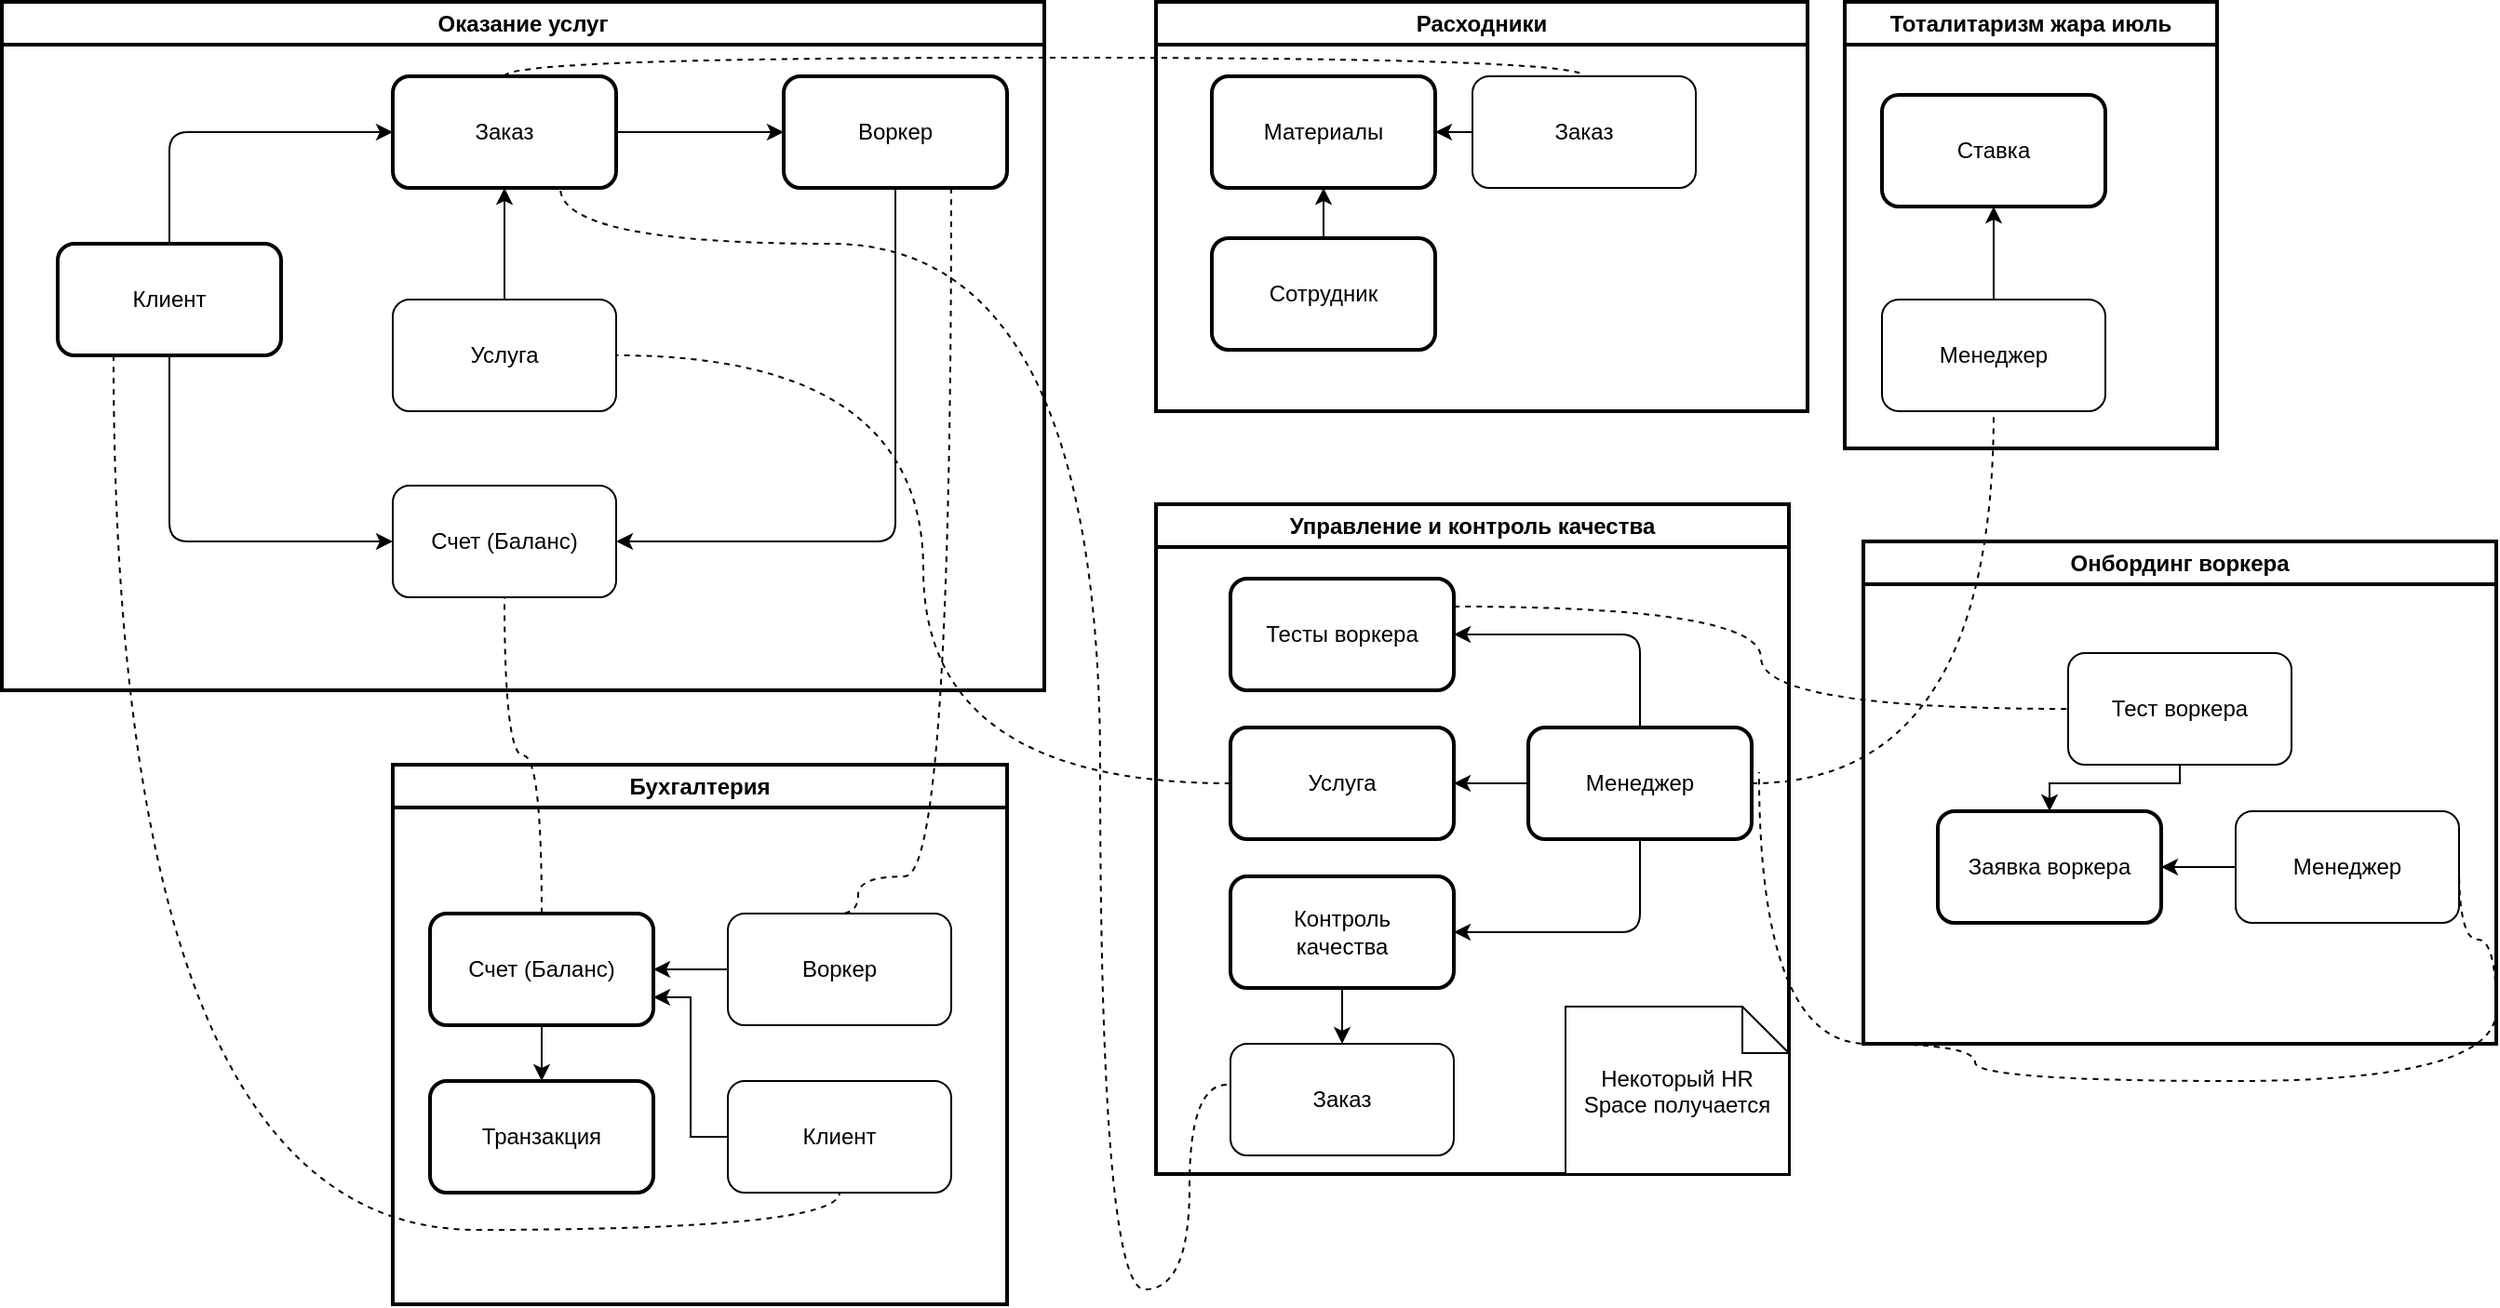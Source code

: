 <mxfile version="22.1.2" type="device">
  <diagram name="Page-1" id="F_hivyQ5DFcQ6GrOG33M">
    <mxGraphModel dx="1886" dy="1069" grid="1" gridSize="10" guides="1" tooltips="1" connect="1" arrows="1" fold="1" page="1" pageScale="1" pageWidth="1169" pageHeight="827" math="0" shadow="0">
      <root>
        <mxCell id="0" />
        <mxCell id="1" parent="0" />
        <mxCell id="fCks7QzIpieRSXXq4J3l-1" value="Оказание услуг" style="swimlane;whiteSpace=wrap;html=1;strokeWidth=2;" parent="1" vertex="1">
          <mxGeometry x="20" y="20" width="560" height="370" as="geometry" />
        </mxCell>
        <mxCell id="fCks7QzIpieRSXXq4J3l-10" style="edgeStyle=orthogonalEdgeStyle;rounded=1;orthogonalLoop=1;jettySize=auto;html=1;exitX=0.5;exitY=1;exitDx=0;exitDy=0;entryX=1;entryY=0.5;entryDx=0;entryDy=0;jumpStyle=arc;" parent="fCks7QzIpieRSXXq4J3l-1" source="fCks7QzIpieRSXXq4J3l-6" target="fCks7QzIpieRSXXq4J3l-8" edge="1">
          <mxGeometry relative="1" as="geometry" />
        </mxCell>
        <mxCell id="fCks7QzIpieRSXXq4J3l-3" value="Заказ" style="rounded=1;whiteSpace=wrap;html=1;strokeWidth=2;" parent="fCks7QzIpieRSXXq4J3l-1" vertex="1">
          <mxGeometry x="210" y="40" width="120" height="60" as="geometry" />
        </mxCell>
        <mxCell id="fCks7QzIpieRSXXq4J3l-4" style="edgeStyle=orthogonalEdgeStyle;rounded=1;orthogonalLoop=1;jettySize=auto;html=1;exitX=0.5;exitY=0;exitDx=0;exitDy=0;entryX=0;entryY=0.5;entryDx=0;entryDy=0;" parent="fCks7QzIpieRSXXq4J3l-1" source="fCks7QzIpieRSXXq4J3l-5" target="fCks7QzIpieRSXXq4J3l-3" edge="1">
          <mxGeometry relative="1" as="geometry" />
        </mxCell>
        <mxCell id="fCks7QzIpieRSXXq4J3l-5" value="Клиент" style="rounded=1;whiteSpace=wrap;html=1;strokeWidth=2;" parent="fCks7QzIpieRSXXq4J3l-1" vertex="1">
          <mxGeometry x="30" y="130" width="120" height="60" as="geometry" />
        </mxCell>
        <mxCell id="fCks7QzIpieRSXXq4J3l-6" value="Воркер" style="rounded=1;whiteSpace=wrap;html=1;strokeWidth=2;" parent="fCks7QzIpieRSXXq4J3l-1" vertex="1">
          <mxGeometry x="420" y="40" width="120" height="60" as="geometry" />
        </mxCell>
        <mxCell id="fCks7QzIpieRSXXq4J3l-7" style="edgeStyle=orthogonalEdgeStyle;rounded=0;orthogonalLoop=1;jettySize=auto;html=1;exitX=1;exitY=0.5;exitDx=0;exitDy=0;" parent="fCks7QzIpieRSXXq4J3l-1" source="fCks7QzIpieRSXXq4J3l-3" target="fCks7QzIpieRSXXq4J3l-6" edge="1">
          <mxGeometry relative="1" as="geometry" />
        </mxCell>
        <mxCell id="fCks7QzIpieRSXXq4J3l-8" value="Счет (Баланс)" style="rounded=1;whiteSpace=wrap;html=1;" parent="fCks7QzIpieRSXXq4J3l-1" vertex="1">
          <mxGeometry x="210" y="260" width="120" height="60" as="geometry" />
        </mxCell>
        <mxCell id="fCks7QzIpieRSXXq4J3l-9" style="edgeStyle=orthogonalEdgeStyle;rounded=1;orthogonalLoop=1;jettySize=auto;html=1;exitX=0.5;exitY=1;exitDx=0;exitDy=0;entryX=0;entryY=0.5;entryDx=0;entryDy=0;" parent="fCks7QzIpieRSXXq4J3l-1" source="fCks7QzIpieRSXXq4J3l-5" target="fCks7QzIpieRSXXq4J3l-8" edge="1">
          <mxGeometry relative="1" as="geometry" />
        </mxCell>
        <mxCell id="fCks7QzIpieRSXXq4J3l-11" style="edgeStyle=orthogonalEdgeStyle;rounded=0;orthogonalLoop=1;jettySize=auto;html=1;exitX=0.5;exitY=0;exitDx=0;exitDy=0;entryX=0.5;entryY=1;entryDx=0;entryDy=0;" parent="fCks7QzIpieRSXXq4J3l-1" source="fCks7QzIpieRSXXq4J3l-12" target="fCks7QzIpieRSXXq4J3l-3" edge="1">
          <mxGeometry relative="1" as="geometry" />
        </mxCell>
        <mxCell id="fCks7QzIpieRSXXq4J3l-12" value="Услуга" style="rounded=1;whiteSpace=wrap;html=1;strokeWidth=1;" parent="fCks7QzIpieRSXXq4J3l-1" vertex="1">
          <mxGeometry x="210" y="160" width="120" height="60" as="geometry" />
        </mxCell>
        <mxCell id="fCks7QzIpieRSXXq4J3l-14" value="Расходники" style="swimlane;whiteSpace=wrap;html=1;strokeWidth=2;" parent="1" vertex="1">
          <mxGeometry x="640" y="20" width="350" height="220" as="geometry" />
        </mxCell>
        <mxCell id="fCks7QzIpieRSXXq4J3l-15" value="Материалы" style="rounded=1;whiteSpace=wrap;html=1;strokeWidth=2;" parent="fCks7QzIpieRSXXq4J3l-14" vertex="1">
          <mxGeometry x="30" y="40" width="120" height="60" as="geometry" />
        </mxCell>
        <mxCell id="fCks7QzIpieRSXXq4J3l-44" value="" style="edgeStyle=orthogonalEdgeStyle;rounded=0;orthogonalLoop=1;jettySize=auto;html=1;" parent="fCks7QzIpieRSXXq4J3l-14" source="fCks7QzIpieRSXXq4J3l-43" target="fCks7QzIpieRSXXq4J3l-15" edge="1">
          <mxGeometry relative="1" as="geometry" />
        </mxCell>
        <mxCell id="fCks7QzIpieRSXXq4J3l-43" value="Сотрудник" style="rounded=1;whiteSpace=wrap;html=1;strokeWidth=2;" parent="fCks7QzIpieRSXXq4J3l-14" vertex="1">
          <mxGeometry x="30" y="127" width="120" height="60" as="geometry" />
        </mxCell>
        <mxCell id="fCks7QzIpieRSXXq4J3l-46" value="" style="edgeStyle=orthogonalEdgeStyle;rounded=0;orthogonalLoop=1;jettySize=auto;html=1;" parent="fCks7QzIpieRSXXq4J3l-14" source="fCks7QzIpieRSXXq4J3l-45" target="fCks7QzIpieRSXXq4J3l-15" edge="1">
          <mxGeometry relative="1" as="geometry" />
        </mxCell>
        <mxCell id="fCks7QzIpieRSXXq4J3l-45" value="Заказ" style="rounded=1;whiteSpace=wrap;html=1;" parent="fCks7QzIpieRSXXq4J3l-14" vertex="1">
          <mxGeometry x="170" y="40" width="120" height="60" as="geometry" />
        </mxCell>
        <mxCell id="fCks7QzIpieRSXXq4J3l-17" value="Онбординг воркера" style="swimlane;whiteSpace=wrap;html=1;strokeWidth=2;" parent="1" vertex="1">
          <mxGeometry x="1020" y="310" width="340" height="270" as="geometry" />
        </mxCell>
        <mxCell id="fCks7QzIpieRSXXq4J3l-18" value="" style="edgeStyle=orthogonalEdgeStyle;rounded=0;orthogonalLoop=1;jettySize=auto;html=1;" parent="fCks7QzIpieRSXXq4J3l-17" source="fCks7QzIpieRSXXq4J3l-19" target="fCks7QzIpieRSXXq4J3l-24" edge="1">
          <mxGeometry relative="1" as="geometry" />
        </mxCell>
        <mxCell id="fCks7QzIpieRSXXq4J3l-19" value="Менеджер" style="rounded=1;whiteSpace=wrap;html=1;strokeWidth=1;" parent="fCks7QzIpieRSXXq4J3l-17" vertex="1">
          <mxGeometry x="200" y="145" width="120" height="60" as="geometry" />
        </mxCell>
        <mxCell id="8VoZBCtPtkcEc6Na4JY_-22" style="edgeStyle=orthogonalEdgeStyle;rounded=0;orthogonalLoop=1;jettySize=auto;html=1;exitX=0.5;exitY=1;exitDx=0;exitDy=0;" edge="1" parent="fCks7QzIpieRSXXq4J3l-17" source="fCks7QzIpieRSXXq4J3l-21" target="fCks7QzIpieRSXXq4J3l-24">
          <mxGeometry relative="1" as="geometry">
            <Array as="points">
              <mxPoint x="170" y="130" />
              <mxPoint x="100" y="130" />
            </Array>
          </mxGeometry>
        </mxCell>
        <mxCell id="fCks7QzIpieRSXXq4J3l-21" value="Тест воркера" style="rounded=1;whiteSpace=wrap;html=1;strokeWidth=1;" parent="fCks7QzIpieRSXXq4J3l-17" vertex="1">
          <mxGeometry x="110" y="60" width="120" height="60" as="geometry" />
        </mxCell>
        <mxCell id="fCks7QzIpieRSXXq4J3l-24" value="Заявка воркера" style="rounded=1;whiteSpace=wrap;html=1;strokeWidth=2;" parent="fCks7QzIpieRSXXq4J3l-17" vertex="1">
          <mxGeometry x="40" y="145" width="120" height="60" as="geometry" />
        </mxCell>
        <mxCell id="fCks7QzIpieRSXXq4J3l-26" style="edgeStyle=orthogonalEdgeStyle;orthogonalLoop=1;jettySize=auto;html=1;exitX=-0.017;exitY=0.367;exitDx=0;exitDy=0;entryX=0.75;entryY=1;entryDx=0;entryDy=0;endArrow=none;endFill=0;dashed=1;jumpStyle=arc;curved=1;exitPerimeter=0;" parent="1" source="8VoZBCtPtkcEc6Na4JY_-10" target="fCks7QzIpieRSXXq4J3l-3" edge="1">
          <mxGeometry relative="1" as="geometry">
            <Array as="points">
              <mxPoint x="658" y="712" />
              <mxPoint x="610" y="712" />
              <mxPoint x="610" y="150" />
              <mxPoint x="320" y="150" />
            </Array>
            <mxPoint x="680" y="590" as="sourcePoint" />
          </mxGeometry>
        </mxCell>
        <mxCell id="fCks7QzIpieRSXXq4J3l-27" value="Бухгалтерия" style="swimlane;whiteSpace=wrap;html=1;strokeWidth=2;" parent="1" vertex="1">
          <mxGeometry x="230" y="430" width="330" height="290" as="geometry" />
        </mxCell>
        <mxCell id="fCks7QzIpieRSXXq4J3l-28" style="edgeStyle=orthogonalEdgeStyle;rounded=0;orthogonalLoop=1;jettySize=auto;html=1;exitX=0.5;exitY=0;exitDx=0;exitDy=0;entryX=0.5;entryY=1;entryDx=0;entryDy=0;" parent="fCks7QzIpieRSXXq4J3l-27" edge="1">
          <mxGeometry relative="1" as="geometry">
            <mxPoint x="300" y="150" as="targetPoint" />
          </mxGeometry>
        </mxCell>
        <mxCell id="fCks7QzIpieRSXXq4J3l-29" style="edgeStyle=orthogonalEdgeStyle;rounded=0;orthogonalLoop=1;jettySize=auto;html=1;exitX=0.5;exitY=0;exitDx=0;exitDy=0;entryX=0;entryY=0.5;entryDx=0;entryDy=0;" parent="fCks7QzIpieRSXXq4J3l-27" edge="1">
          <mxGeometry relative="1" as="geometry">
            <mxPoint x="240" y="217" as="targetPoint" />
          </mxGeometry>
        </mxCell>
        <mxCell id="fCks7QzIpieRSXXq4J3l-30" style="edgeStyle=orthogonalEdgeStyle;rounded=0;orthogonalLoop=1;jettySize=auto;html=1;exitX=1;exitY=0.5;exitDx=0;exitDy=0;" parent="fCks7QzIpieRSXXq4J3l-27" edge="1">
          <mxGeometry relative="1" as="geometry">
            <mxPoint x="360" y="217" as="sourcePoint" />
          </mxGeometry>
        </mxCell>
        <mxCell id="fCks7QzIpieRSXXq4J3l-31" value="Счет (Баланс)" style="rounded=1;whiteSpace=wrap;html=1;strokeWidth=2;" parent="fCks7QzIpieRSXXq4J3l-27" vertex="1">
          <mxGeometry x="20" y="80" width="120" height="60" as="geometry" />
        </mxCell>
        <mxCell id="fCks7QzIpieRSXXq4J3l-32" style="edgeStyle=orthogonalEdgeStyle;rounded=0;orthogonalLoop=1;jettySize=auto;html=1;exitX=0.5;exitY=0;exitDx=0;exitDy=0;entryX=0.5;entryY=1;entryDx=0;entryDy=0;" parent="fCks7QzIpieRSXXq4J3l-27" edge="1">
          <mxGeometry relative="1" as="geometry">
            <mxPoint x="300" y="247" as="targetPoint" />
          </mxGeometry>
        </mxCell>
        <mxCell id="fCks7QzIpieRSXXq4J3l-33" value="Транзакция" style="rounded=1;whiteSpace=wrap;html=1;strokeWidth=2;" parent="fCks7QzIpieRSXXq4J3l-27" vertex="1">
          <mxGeometry x="20" y="170" width="120" height="60" as="geometry" />
        </mxCell>
        <mxCell id="fCks7QzIpieRSXXq4J3l-34" value="" style="edgeStyle=orthogonalEdgeStyle;rounded=0;orthogonalLoop=1;jettySize=auto;html=1;" parent="fCks7QzIpieRSXXq4J3l-27" source="fCks7QzIpieRSXXq4J3l-31" target="fCks7QzIpieRSXXq4J3l-33" edge="1">
          <mxGeometry relative="1" as="geometry" />
        </mxCell>
        <mxCell id="8VoZBCtPtkcEc6Na4JY_-18" value="" style="edgeStyle=orthogonalEdgeStyle;rounded=0;orthogonalLoop=1;jettySize=auto;html=1;" edge="1" parent="fCks7QzIpieRSXXq4J3l-27" source="fCks7QzIpieRSXXq4J3l-35" target="fCks7QzIpieRSXXq4J3l-31">
          <mxGeometry relative="1" as="geometry" />
        </mxCell>
        <mxCell id="fCks7QzIpieRSXXq4J3l-35" value="Воркер" style="rounded=1;whiteSpace=wrap;html=1;" parent="fCks7QzIpieRSXXq4J3l-27" vertex="1">
          <mxGeometry x="180" y="80" width="120" height="60" as="geometry" />
        </mxCell>
        <mxCell id="8VoZBCtPtkcEc6Na4JY_-19" style="edgeStyle=orthogonalEdgeStyle;rounded=0;orthogonalLoop=1;jettySize=auto;html=1;exitX=0;exitY=0.5;exitDx=0;exitDy=0;entryX=1;entryY=0.75;entryDx=0;entryDy=0;" edge="1" parent="fCks7QzIpieRSXXq4J3l-27" source="8VoZBCtPtkcEc6Na4JY_-15" target="fCks7QzIpieRSXXq4J3l-31">
          <mxGeometry relative="1" as="geometry" />
        </mxCell>
        <mxCell id="8VoZBCtPtkcEc6Na4JY_-15" value="Клиент" style="rounded=1;whiteSpace=wrap;html=1;strokeWidth=1;" vertex="1" parent="fCks7QzIpieRSXXq4J3l-27">
          <mxGeometry x="180" y="170" width="120" height="60" as="geometry" />
        </mxCell>
        <mxCell id="fCks7QzIpieRSXXq4J3l-37" style="edgeStyle=orthogonalEdgeStyle;orthogonalLoop=1;jettySize=auto;html=1;exitX=0.75;exitY=1;exitDx=0;exitDy=0;entryX=0.5;entryY=0;entryDx=0;entryDy=0;endArrow=none;endFill=0;dashed=1;jumpStyle=arc;curved=1;" parent="1" source="fCks7QzIpieRSXXq4J3l-6" target="fCks7QzIpieRSXXq4J3l-35" edge="1">
          <mxGeometry relative="1" as="geometry">
            <Array as="points">
              <mxPoint x="530" y="490" />
              <mxPoint x="480" y="490" />
            </Array>
          </mxGeometry>
        </mxCell>
        <mxCell id="fCks7QzIpieRSXXq4J3l-38" value="Тоталитаризм жара июль" style="swimlane;whiteSpace=wrap;html=1;strokeWidth=2;" parent="1" vertex="1">
          <mxGeometry x="1010" y="20" width="200" height="240" as="geometry" />
        </mxCell>
        <mxCell id="fCks7QzIpieRSXXq4J3l-39" value="Ставка" style="rounded=1;whiteSpace=wrap;html=1;strokeWidth=2;" parent="fCks7QzIpieRSXXq4J3l-38" vertex="1">
          <mxGeometry x="20" y="50" width="120" height="60" as="geometry" />
        </mxCell>
        <mxCell id="fCks7QzIpieRSXXq4J3l-40" value="Менеджер" style="rounded=1;whiteSpace=wrap;html=1;" parent="fCks7QzIpieRSXXq4J3l-38" vertex="1">
          <mxGeometry x="20" y="160" width="120" height="60" as="geometry" />
        </mxCell>
        <mxCell id="fCks7QzIpieRSXXq4J3l-41" value="" style="edgeStyle=orthogonalEdgeStyle;rounded=0;orthogonalLoop=1;jettySize=auto;html=1;" parent="fCks7QzIpieRSXXq4J3l-38" source="fCks7QzIpieRSXXq4J3l-40" target="fCks7QzIpieRSXXq4J3l-39" edge="1">
          <mxGeometry relative="1" as="geometry" />
        </mxCell>
        <mxCell id="fCks7QzIpieRSXXq4J3l-42" value="" style="edgeStyle=orthogonalEdgeStyle;orthogonalLoop=1;jettySize=auto;html=1;exitX=1;exitY=0.5;exitDx=0;exitDy=0;endArrow=none;endFill=0;dashed=1;curved=1;entryX=1.033;entryY=0.4;entryDx=0;entryDy=0;entryPerimeter=0;" parent="1" source="fCks7QzIpieRSXXq4J3l-19" target="8VoZBCtPtkcEc6Na4JY_-3" edge="1">
          <mxGeometry relative="1" as="geometry">
            <mxPoint x="960" y="420" as="sourcePoint" />
            <mxPoint x="1130" y="-60" as="targetPoint" />
            <Array as="points">
              <mxPoint x="1360" y="524" />
              <mxPoint x="1360" y="600" />
              <mxPoint x="1080" y="600" />
              <mxPoint x="1080" y="580" />
              <mxPoint x="964" y="580" />
            </Array>
          </mxGeometry>
        </mxCell>
        <mxCell id="fCks7QzIpieRSXXq4J3l-63" style="edgeStyle=orthogonalEdgeStyle;orthogonalLoop=1;jettySize=auto;html=1;exitX=0.5;exitY=0;exitDx=0;exitDy=0;entryX=0.5;entryY=0;entryDx=0;entryDy=0;endArrow=none;endFill=0;dashed=1;curved=1;" parent="1" source="fCks7QzIpieRSXXq4J3l-3" target="fCks7QzIpieRSXXq4J3l-45" edge="1">
          <mxGeometry relative="1" as="geometry">
            <Array as="points">
              <mxPoint x="290" y="50" />
              <mxPoint x="870" y="50" />
            </Array>
          </mxGeometry>
        </mxCell>
        <mxCell id="fCks7QzIpieRSXXq4J3l-64" style="edgeStyle=orthogonalEdgeStyle;orthogonalLoop=1;jettySize=auto;html=1;exitX=0.5;exitY=0;exitDx=0;exitDy=0;curved=1;dashed=1;endArrow=none;endFill=0;" parent="1" source="fCks7QzIpieRSXXq4J3l-31" target="fCks7QzIpieRSXXq4J3l-8" edge="1">
          <mxGeometry relative="1" as="geometry" />
        </mxCell>
        <mxCell id="8VoZBCtPtkcEc6Na4JY_-1" value="Управление и контроль качества" style="swimlane;whiteSpace=wrap;html=1;strokeWidth=2;" vertex="1" parent="1">
          <mxGeometry x="640" y="290" width="340" height="360" as="geometry" />
        </mxCell>
        <mxCell id="8VoZBCtPtkcEc6Na4JY_-17" value="" style="edgeStyle=orthogonalEdgeStyle;rounded=0;orthogonalLoop=1;jettySize=auto;html=1;" edge="1" parent="8VoZBCtPtkcEc6Na4JY_-1" source="8VoZBCtPtkcEc6Na4JY_-3" target="8VoZBCtPtkcEc6Na4JY_-13">
          <mxGeometry relative="1" as="geometry" />
        </mxCell>
        <mxCell id="8VoZBCtPtkcEc6Na4JY_-3" value="Менеджер" style="rounded=1;whiteSpace=wrap;html=1;strokeWidth=2;" vertex="1" parent="8VoZBCtPtkcEc6Na4JY_-1">
          <mxGeometry x="200" y="120" width="120" height="60" as="geometry" />
        </mxCell>
        <mxCell id="8VoZBCtPtkcEc6Na4JY_-4" value="" style="edgeStyle=orthogonalEdgeStyle;rounded=0;orthogonalLoop=1;jettySize=auto;html=1;" edge="1" parent="8VoZBCtPtkcEc6Na4JY_-1" source="8VoZBCtPtkcEc6Na4JY_-5" target="8VoZBCtPtkcEc6Na4JY_-10">
          <mxGeometry relative="1" as="geometry" />
        </mxCell>
        <mxCell id="8VoZBCtPtkcEc6Na4JY_-5" value="Контроль&lt;br&gt;качества" style="rounded=1;whiteSpace=wrap;html=1;strokeWidth=2;" vertex="1" parent="8VoZBCtPtkcEc6Na4JY_-1">
          <mxGeometry x="40" y="200" width="120" height="60" as="geometry" />
        </mxCell>
        <mxCell id="8VoZBCtPtkcEc6Na4JY_-6" value="Тесты воркера" style="rounded=1;whiteSpace=wrap;html=1;strokeWidth=2;" vertex="1" parent="8VoZBCtPtkcEc6Na4JY_-1">
          <mxGeometry x="40" y="40" width="120" height="60" as="geometry" />
        </mxCell>
        <mxCell id="8VoZBCtPtkcEc6Na4JY_-7" style="edgeStyle=orthogonalEdgeStyle;rounded=1;orthogonalLoop=1;jettySize=auto;html=1;exitX=0.5;exitY=1;exitDx=0;exitDy=0;entryX=1;entryY=0.5;entryDx=0;entryDy=0;" edge="1" parent="8VoZBCtPtkcEc6Na4JY_-1" source="8VoZBCtPtkcEc6Na4JY_-3" target="8VoZBCtPtkcEc6Na4JY_-5">
          <mxGeometry relative="1" as="geometry" />
        </mxCell>
        <mxCell id="8VoZBCtPtkcEc6Na4JY_-8" style="edgeStyle=orthogonalEdgeStyle;rounded=1;orthogonalLoop=1;jettySize=auto;html=1;exitX=0.5;exitY=0;exitDx=0;exitDy=0;entryX=1;entryY=0.5;entryDx=0;entryDy=0;" edge="1" parent="8VoZBCtPtkcEc6Na4JY_-1" source="8VoZBCtPtkcEc6Na4JY_-3" target="8VoZBCtPtkcEc6Na4JY_-6">
          <mxGeometry relative="1" as="geometry" />
        </mxCell>
        <mxCell id="8VoZBCtPtkcEc6Na4JY_-10" value="Заказ" style="rounded=1;whiteSpace=wrap;html=1;" vertex="1" parent="8VoZBCtPtkcEc6Na4JY_-1">
          <mxGeometry x="40" y="290" width="120" height="60" as="geometry" />
        </mxCell>
        <mxCell id="8VoZBCtPtkcEc6Na4JY_-11" value="Некоторый HR Space получается" style="shape=note2;boundedLbl=1;whiteSpace=wrap;html=1;size=25;verticalAlign=top;align=center;" vertex="1" parent="8VoZBCtPtkcEc6Na4JY_-1">
          <mxGeometry x="220" y="270" width="120" height="90" as="geometry" />
        </mxCell>
        <mxCell id="8VoZBCtPtkcEc6Na4JY_-13" value="Услуга" style="rounded=1;whiteSpace=wrap;html=1;strokeWidth=2;" vertex="1" parent="8VoZBCtPtkcEc6Na4JY_-1">
          <mxGeometry x="40" y="120" width="120" height="60" as="geometry" />
        </mxCell>
        <mxCell id="8VoZBCtPtkcEc6Na4JY_-14" style="edgeStyle=orthogonalEdgeStyle;orthogonalLoop=1;jettySize=auto;html=1;exitX=0;exitY=0.5;exitDx=0;exitDy=0;entryX=1;entryY=0.5;entryDx=0;entryDy=0;curved=1;dashed=1;endArrow=none;endFill=0;" edge="1" parent="1" source="8VoZBCtPtkcEc6Na4JY_-13" target="fCks7QzIpieRSXXq4J3l-12">
          <mxGeometry relative="1" as="geometry" />
        </mxCell>
        <mxCell id="8VoZBCtPtkcEc6Na4JY_-16" style="edgeStyle=orthogonalEdgeStyle;orthogonalLoop=1;jettySize=auto;html=1;exitX=0.25;exitY=1;exitDx=0;exitDy=0;entryX=0.5;entryY=1;entryDx=0;entryDy=0;endArrow=none;endFill=0;curved=1;dashed=1;" edge="1" parent="1" source="fCks7QzIpieRSXXq4J3l-5" target="8VoZBCtPtkcEc6Na4JY_-15">
          <mxGeometry relative="1" as="geometry" />
        </mxCell>
        <mxCell id="8VoZBCtPtkcEc6Na4JY_-20" style="edgeStyle=orthogonalEdgeStyle;orthogonalLoop=1;jettySize=auto;html=1;exitX=1;exitY=0.5;exitDx=0;exitDy=0;endArrow=none;endFill=0;dashed=1;curved=1;" edge="1" parent="1" source="8VoZBCtPtkcEc6Na4JY_-3" target="fCks7QzIpieRSXXq4J3l-40">
          <mxGeometry relative="1" as="geometry" />
        </mxCell>
        <mxCell id="8VoZBCtPtkcEc6Na4JY_-21" style="edgeStyle=orthogonalEdgeStyle;orthogonalLoop=1;jettySize=auto;html=1;exitX=1;exitY=0.25;exitDx=0;exitDy=0;curved=1;endArrow=none;endFill=0;dashed=1;" edge="1" parent="1" source="8VoZBCtPtkcEc6Na4JY_-6" target="fCks7QzIpieRSXXq4J3l-21">
          <mxGeometry relative="1" as="geometry" />
        </mxCell>
      </root>
    </mxGraphModel>
  </diagram>
</mxfile>
